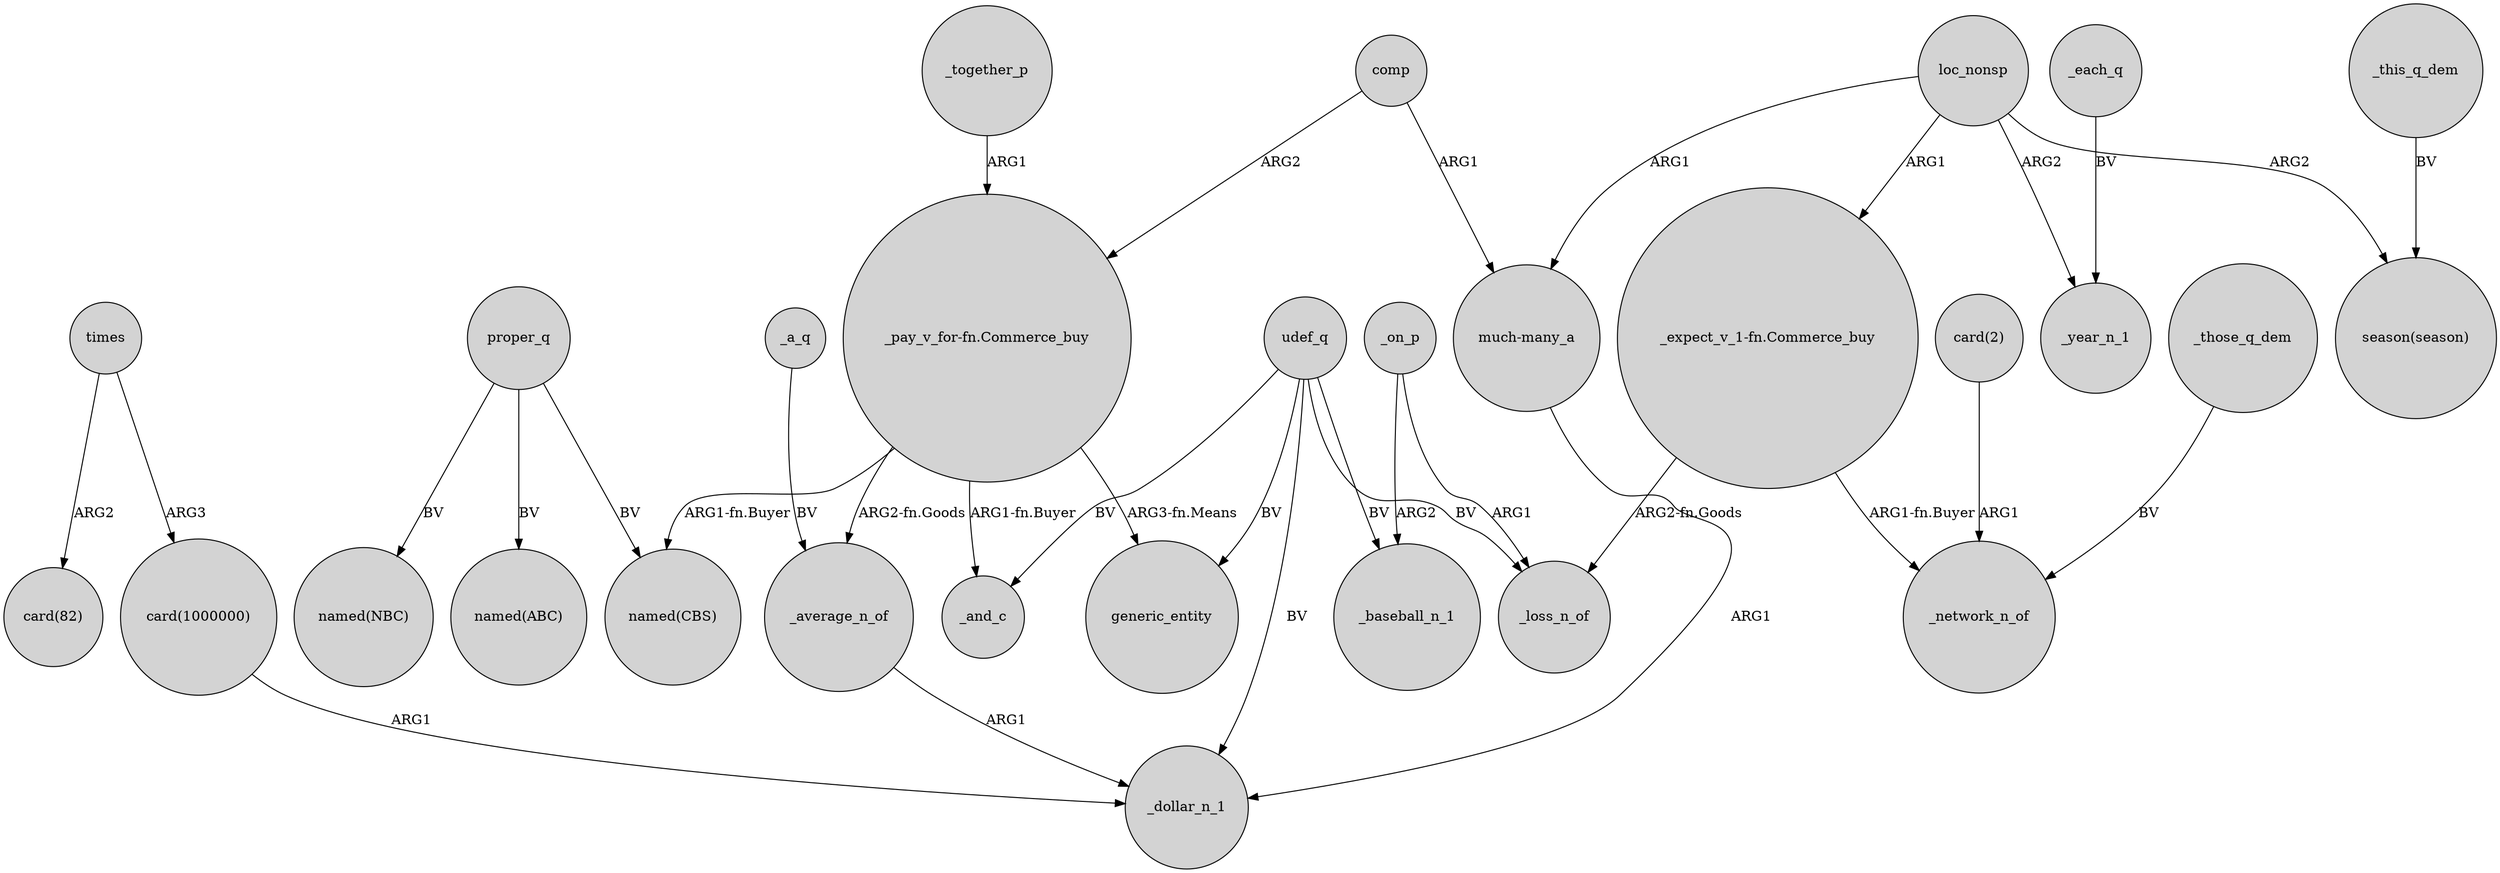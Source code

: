 digraph {
	node [shape=circle style=filled]
	"much-many_a" -> _dollar_n_1 [label=ARG1]
	"_pay_v_for-fn.Commerce_buy" -> _and_c [label="ARG1-fn.Buyer"]
	loc_nonsp -> "_expect_v_1-fn.Commerce_buy" [label=ARG1]
	_together_p -> "_pay_v_for-fn.Commerce_buy" [label=ARG1]
	_those_q_dem -> _network_n_of [label=BV]
	proper_q -> "named(NBC)" [label=BV]
	"_expect_v_1-fn.Commerce_buy" -> _network_n_of [label="ARG1-fn.Buyer"]
	_on_p -> _loss_n_of [label=ARG1]
	times -> "card(82)" [label=ARG2]
	times -> "card(1000000)" [label=ARG3]
	_each_q -> _year_n_1 [label=BV]
	udef_q -> _and_c [label=BV]
	_this_q_dem -> "season(season)" [label=BV]
	"_pay_v_for-fn.Commerce_buy" -> generic_entity [label="ARG3-fn.Means"]
	udef_q -> generic_entity [label=BV]
	loc_nonsp -> _year_n_1 [label=ARG2]
	"_expect_v_1-fn.Commerce_buy" -> _loss_n_of [label="ARG2-fn.Goods"]
	loc_nonsp -> "much-many_a" [label=ARG1]
	comp -> "much-many_a" [label=ARG1]
	"card(2)" -> _network_n_of [label=ARG1]
	proper_q -> "named(CBS)" [label=BV]
	proper_q -> "named(ABC)" [label=BV]
	udef_q -> _loss_n_of [label=BV]
	udef_q -> _dollar_n_1 [label=BV]
	_on_p -> _baseball_n_1 [label=ARG2]
	"card(1000000)" -> _dollar_n_1 [label=ARG1]
	udef_q -> _baseball_n_1 [label=BV]
	"_pay_v_for-fn.Commerce_buy" -> "named(CBS)" [label="ARG1-fn.Buyer"]
	comp -> "_pay_v_for-fn.Commerce_buy" [label=ARG2]
	"_pay_v_for-fn.Commerce_buy" -> _average_n_of [label="ARG2-fn.Goods"]
	loc_nonsp -> "season(season)" [label=ARG2]
	_a_q -> _average_n_of [label=BV]
	_average_n_of -> _dollar_n_1 [label=ARG1]
}
